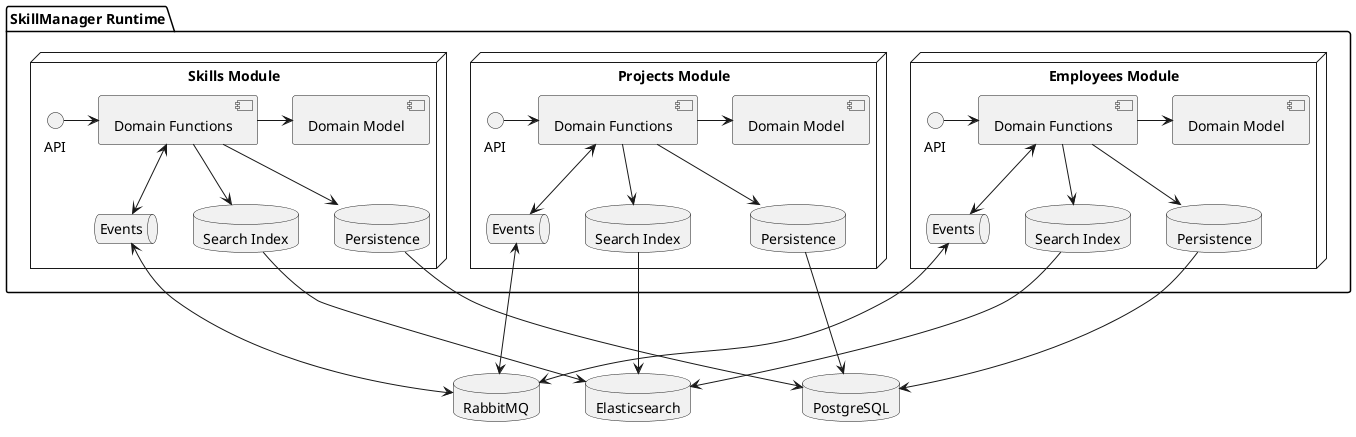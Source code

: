 @startuml

skinparam shadowing false

package "SkillManager Runtime" {

    node "Skills Module" as module_skills {
        interface "API" as api_skills
        component "Domain Functions" as df_skills
        component "Domain Model" as dm_skills
        queue "Events" as events_skills
        database "Search Index" as si_skills
        database "Persistence" as db_skills
    }

    node "Projects Module" as module_projects {
        interface "API" as api_projects
        component "Domain Functions" as df_projects
        component "Domain Model" as dm_projects
        queue "Events" as events_projects
        database "Search Index" as si_projects
        database "Persistence" as db_projects
    }

    node "Employees Module" as module_employees {
        interface "API" as api_employees
        component "Domain Functions" as df_employees
        component "Domain Model" as dm_employees
        queue "Events" as events_employees
        database "Search Index" as si_employees
        database "Persistence" as db_employees
    }

}

database "PostgreSQL" as postgresql
database "Elasticsearch" as elasticsearch
database "RabbitMQ" as broker

[api_skills] -> [df_skills]
[df_skills] -> [dm_skills]
[df_skills] --> [db_skills]
[df_skills] <--> [events_skills]
[df_skills] --> [si_skills]
[events_skills] <---> [broker]
[db_skills] ---> [postgresql]
[si_skills] ---> [elasticsearch]

[api_projects] -> [df_projects]
[df_projects] -> [dm_projects]
[df_projects] --> [db_projects]
[df_projects] <--> [events_projects]
[df_projects] --> [si_projects]
[events_projects] <---> [broker]
[db_projects] ---> [postgresql]
[si_projects] ---> [elasticsearch]

[api_employees] -> [df_employees]
[df_employees] -> [dm_employees]
[df_employees] --> [db_employees]
[df_employees] <--> [events_employees]
[df_employees] --> [si_employees]
[events_employees] <---> [broker]
[db_employees] ---> [postgresql]
[si_employees] ---> [elasticsearch]

@enduml
